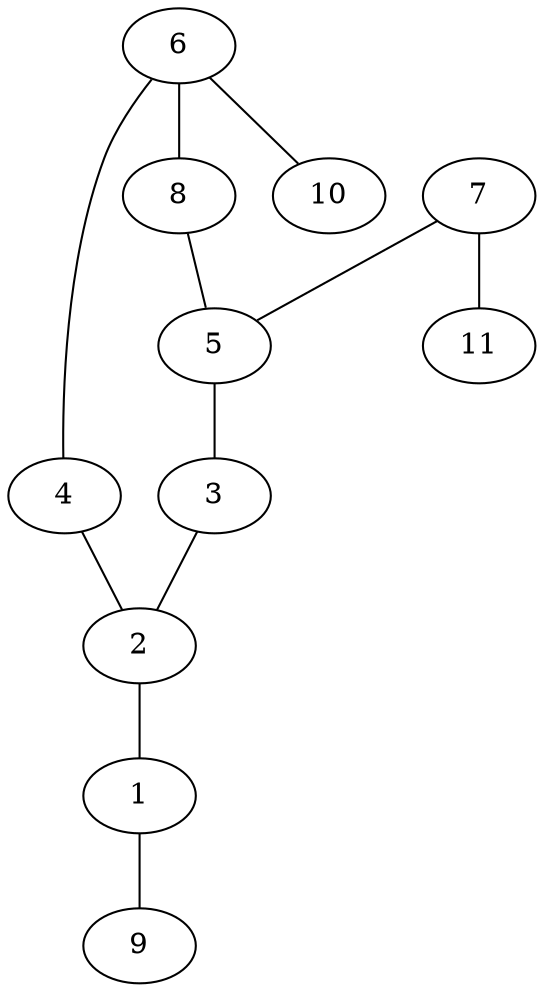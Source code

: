 graph molecule_4322 {
	1	 [chem=O];
	9	 [chem=H];
	1 -- 9	 [valence=1];
	2	 [chem=C];
	2 -- 1	 [valence=1];
	3	 [chem=N];
	3 -- 2	 [valence=2];
	4	 [chem=N];
	4 -- 2	 [valence=1];
	5	 [chem=C];
	5 -- 3	 [valence=1];
	6	 [chem=C];
	6 -- 4	 [valence=2];
	8	 [chem=N];
	6 -- 8	 [valence=1];
	10	 [chem=H];
	6 -- 10	 [valence=1];
	7	 [chem=O];
	7 -- 5	 [valence=1];
	11	 [chem=H];
	7 -- 11	 [valence=1];
	8 -- 5	 [valence=2];
}

